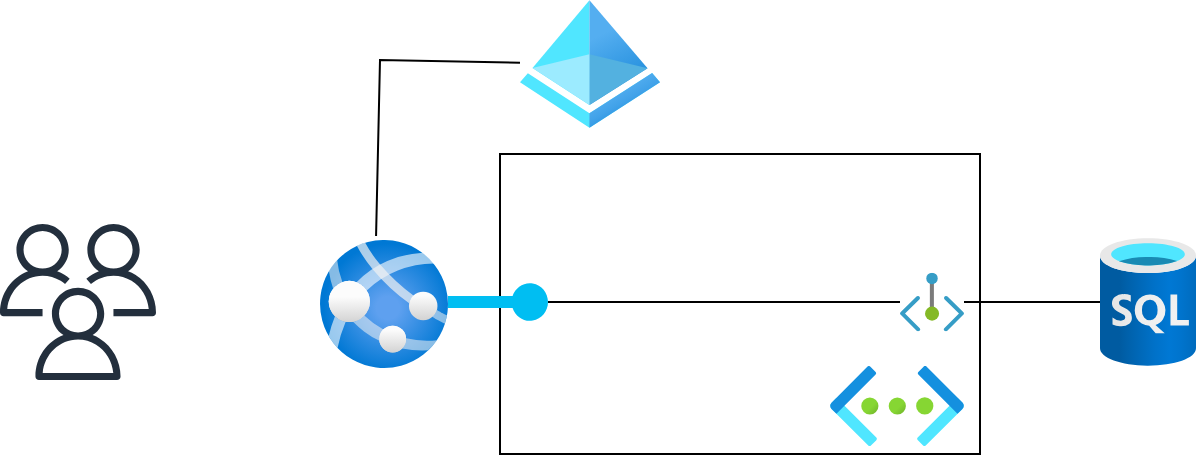 <mxfile version="21.6.7" type="github">
  <diagram id="WI9T0HZ2pTsCkuznbFz-" name="Page-1">
    <mxGraphModel dx="1971" dy="788" grid="1" gridSize="10" guides="1" tooltips="1" connect="1" arrows="1" fold="1" page="1" pageScale="1" pageWidth="1169" pageHeight="827" math="0" shadow="0">
      <root>
        <mxCell id="0" />
        <mxCell id="1" parent="0" />
        <mxCell id="KmqUYEmT7BQd-I0ydzKp-13" value="" style="whiteSpace=wrap;html=1;fillColor=none;" vertex="1" parent="1">
          <mxGeometry x="420" y="97" width="240" height="150" as="geometry" />
        </mxCell>
        <mxCell id="KmqUYEmT7BQd-I0ydzKp-11" value="" style="edgeStyle=none;rounded=0;orthogonalLoop=1;jettySize=auto;html=1;endArrow=none;endFill=0;" edge="1" parent="1" source="KmqUYEmT7BQd-I0ydzKp-14" target="KmqUYEmT7BQd-I0ydzKp-4">
          <mxGeometry relative="1" as="geometry" />
        </mxCell>
        <mxCell id="KmqUYEmT7BQd-I0ydzKp-1" value="" style="image;aspect=fixed;html=1;points=[];align=center;fontSize=12;image=img/lib/azure2/app_services/App_Services.svg;" vertex="1" parent="1">
          <mxGeometry x="330" y="140" width="64" height="64" as="geometry" />
        </mxCell>
        <mxCell id="KmqUYEmT7BQd-I0ydzKp-2" value="" style="image;aspect=fixed;html=1;points=[];align=center;fontSize=12;image=img/lib/azure2/databases/SQL_Database.svg;" vertex="1" parent="1">
          <mxGeometry x="720" y="139" width="48" height="64" as="geometry" />
        </mxCell>
        <mxCell id="KmqUYEmT7BQd-I0ydzKp-3" value="" style="image;aspect=fixed;html=1;points=[];align=center;fontSize=12;image=img/lib/azure2/identity/Azure_Active_Directory.svg;" vertex="1" parent="1">
          <mxGeometry x="430" y="20" width="70" height="64" as="geometry" />
        </mxCell>
        <mxCell id="KmqUYEmT7BQd-I0ydzKp-12" value="" style="edgeStyle=none;rounded=0;orthogonalLoop=1;jettySize=auto;html=1;endArrow=none;endFill=0;" edge="1" parent="1" source="KmqUYEmT7BQd-I0ydzKp-4" target="KmqUYEmT7BQd-I0ydzKp-2">
          <mxGeometry relative="1" as="geometry" />
        </mxCell>
        <mxCell id="KmqUYEmT7BQd-I0ydzKp-4" value="" style="image;aspect=fixed;html=1;points=[];align=center;fontSize=12;image=img/lib/azure2/networking/Private_Endpoint.svg;" vertex="1" parent="1">
          <mxGeometry x="620" y="156.34" width="32" height="29.33" as="geometry" />
        </mxCell>
        <mxCell id="KmqUYEmT7BQd-I0ydzKp-5" value="" style="image;aspect=fixed;html=1;points=[];align=center;fontSize=12;image=img/lib/azure2/networking/Virtual_Networks.svg;" vertex="1" parent="1">
          <mxGeometry x="585" y="203" width="67" height="40" as="geometry" />
        </mxCell>
        <mxCell id="KmqUYEmT7BQd-I0ydzKp-8" value="" style="sketch=0;outlineConnect=0;fontColor=#232F3E;gradientColor=none;fillColor=#232F3D;strokeColor=none;dashed=0;verticalLabelPosition=bottom;verticalAlign=top;align=center;html=1;fontSize=12;fontStyle=0;aspect=fixed;pointerEvents=1;shape=mxgraph.aws4.users;" vertex="1" parent="1">
          <mxGeometry x="170" y="132" width="78" height="78" as="geometry" />
        </mxCell>
        <mxCell id="KmqUYEmT7BQd-I0ydzKp-10" value="" style="edgeStyle=none;orthogonalLoop=1;jettySize=auto;html=1;entryX=0.438;entryY=-0.031;entryDx=0;entryDy=0;entryPerimeter=0;rounded=0;endArrow=none;endFill=0;" edge="1" parent="1" source="KmqUYEmT7BQd-I0ydzKp-3" target="KmqUYEmT7BQd-I0ydzKp-1">
          <mxGeometry width="80" relative="1" as="geometry">
            <mxPoint x="322" y="51.5" as="sourcePoint" />
            <mxPoint x="402" y="51.5" as="targetPoint" />
            <Array as="points">
              <mxPoint x="360" y="50" />
            </Array>
          </mxGeometry>
        </mxCell>
        <mxCell id="KmqUYEmT7BQd-I0ydzKp-15" value="" style="edgeStyle=none;rounded=0;orthogonalLoop=1;jettySize=auto;html=1;" edge="1" parent="1" source="KmqUYEmT7BQd-I0ydzKp-1" target="KmqUYEmT7BQd-I0ydzKp-14">
          <mxGeometry relative="1" as="geometry">
            <mxPoint x="394" y="172" as="sourcePoint" />
            <mxPoint x="660" y="171" as="targetPoint" />
          </mxGeometry>
        </mxCell>
        <mxCell id="KmqUYEmT7BQd-I0ydzKp-14" value="" style="verticalLabelPosition=bottom;html=1;verticalAlign=top;align=center;strokeColor=none;fillColor=#00BEF2;shape=mxgraph.azure.service_endpoint;direction=west;" vertex="1" parent="1">
          <mxGeometry x="394" y="161" width="50" height="20" as="geometry" />
        </mxCell>
      </root>
    </mxGraphModel>
  </diagram>
</mxfile>
